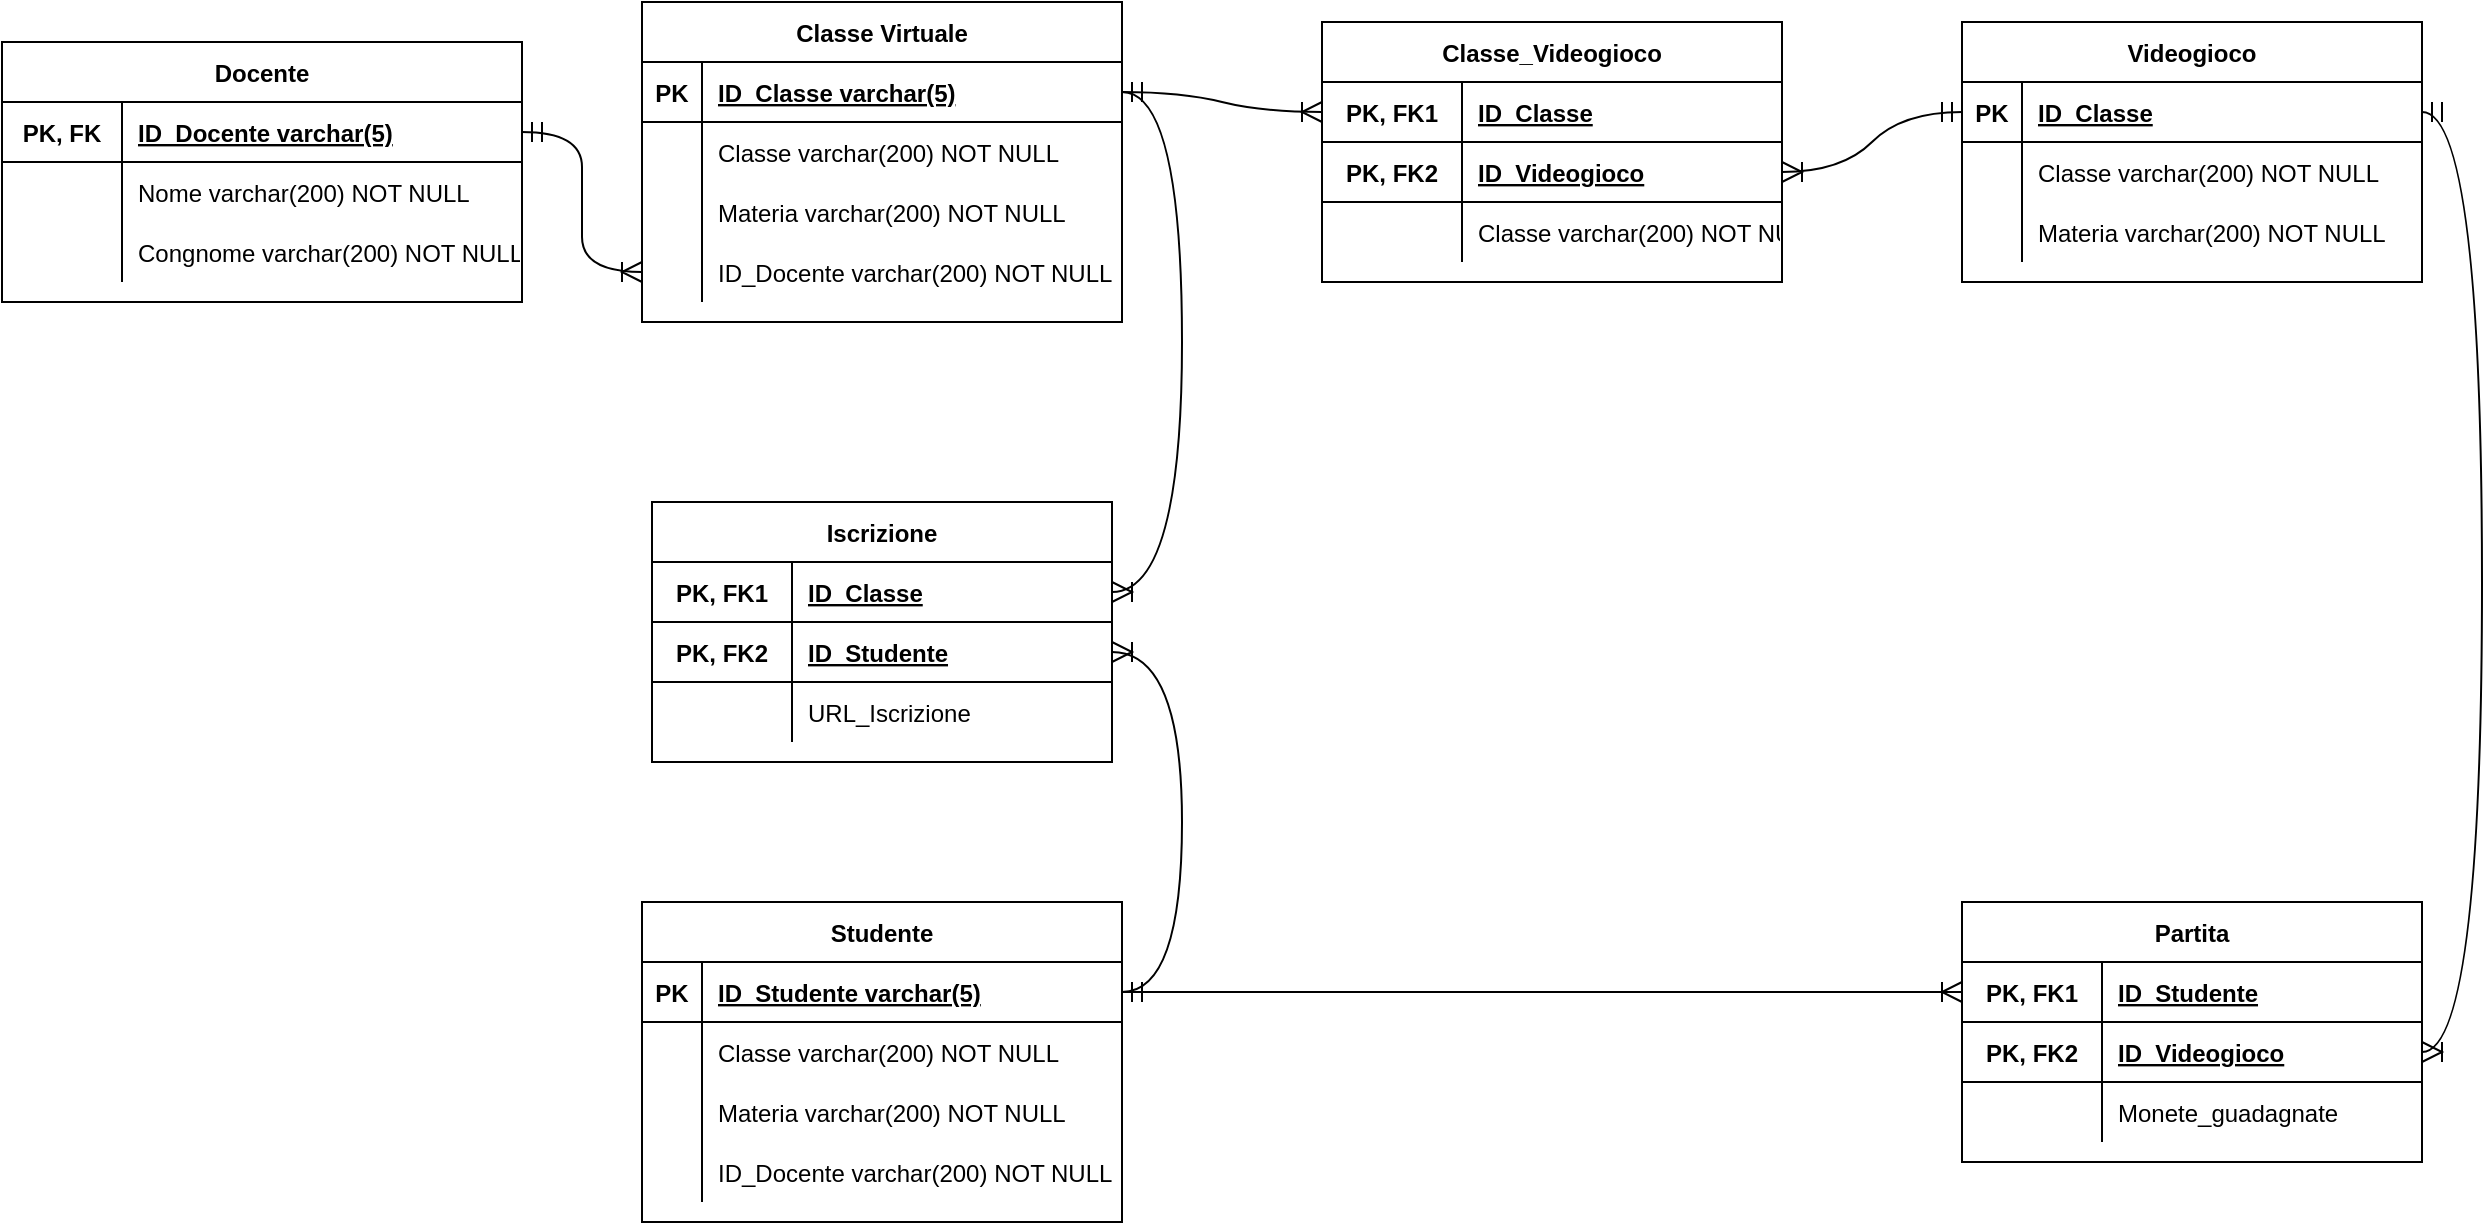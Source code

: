 <mxfile version="24.7.17">
  <diagram id="R2lEEEUBdFMjLlhIrx00" name="Page-1">
    <mxGraphModel dx="1151" dy="1349" grid="1" gridSize="10" guides="1" tooltips="1" connect="1" arrows="1" fold="1" page="1" pageScale="1" pageWidth="850" pageHeight="1100" math="0" shadow="0" extFonts="Permanent Marker^https://fonts.googleapis.com/css?family=Permanent+Marker">
      <root>
        <mxCell id="0" />
        <mxCell id="1" parent="0" />
        <mxCell id="C-vyLk0tnHw3VtMMgP7b-23" value="Docente" style="shape=table;startSize=30;container=1;collapsible=1;childLayout=tableLayout;fixedRows=1;rowLines=0;fontStyle=1;align=center;resizeLast=1;" parent="1" vertex="1">
          <mxGeometry x="110" y="120" width="260" height="130" as="geometry" />
        </mxCell>
        <mxCell id="C-vyLk0tnHw3VtMMgP7b-24" value="" style="shape=partialRectangle;collapsible=0;dropTarget=0;pointerEvents=0;fillColor=none;points=[[0,0.5],[1,0.5]];portConstraint=eastwest;top=0;left=0;right=0;bottom=1;" parent="C-vyLk0tnHw3VtMMgP7b-23" vertex="1">
          <mxGeometry y="30" width="260" height="30" as="geometry" />
        </mxCell>
        <mxCell id="C-vyLk0tnHw3VtMMgP7b-25" value="PK, FK" style="shape=partialRectangle;overflow=hidden;connectable=0;fillColor=none;top=0;left=0;bottom=0;right=0;fontStyle=1;" parent="C-vyLk0tnHw3VtMMgP7b-24" vertex="1">
          <mxGeometry width="60" height="30" as="geometry">
            <mxRectangle width="60" height="30" as="alternateBounds" />
          </mxGeometry>
        </mxCell>
        <mxCell id="C-vyLk0tnHw3VtMMgP7b-26" value="ID_Docente varchar(5)" style="shape=partialRectangle;overflow=hidden;connectable=0;fillColor=none;top=0;left=0;bottom=0;right=0;align=left;spacingLeft=6;fontStyle=5;" parent="C-vyLk0tnHw3VtMMgP7b-24" vertex="1">
          <mxGeometry x="60" width="200" height="30" as="geometry">
            <mxRectangle width="200" height="30" as="alternateBounds" />
          </mxGeometry>
        </mxCell>
        <mxCell id="C-vyLk0tnHw3VtMMgP7b-27" value="" style="shape=partialRectangle;collapsible=0;dropTarget=0;pointerEvents=0;fillColor=none;points=[[0,0.5],[1,0.5]];portConstraint=eastwest;top=0;left=0;right=0;bottom=0;" parent="C-vyLk0tnHw3VtMMgP7b-23" vertex="1">
          <mxGeometry y="60" width="260" height="30" as="geometry" />
        </mxCell>
        <mxCell id="C-vyLk0tnHw3VtMMgP7b-28" value="" style="shape=partialRectangle;overflow=hidden;connectable=0;fillColor=none;top=0;left=0;bottom=0;right=0;" parent="C-vyLk0tnHw3VtMMgP7b-27" vertex="1">
          <mxGeometry width="60" height="30" as="geometry">
            <mxRectangle width="60" height="30" as="alternateBounds" />
          </mxGeometry>
        </mxCell>
        <mxCell id="C-vyLk0tnHw3VtMMgP7b-29" value="Nome varchar(200) NOT NULL" style="shape=partialRectangle;overflow=hidden;connectable=0;fillColor=none;top=0;left=0;bottom=0;right=0;align=left;spacingLeft=6;" parent="C-vyLk0tnHw3VtMMgP7b-27" vertex="1">
          <mxGeometry x="60" width="200" height="30" as="geometry">
            <mxRectangle width="200" height="30" as="alternateBounds" />
          </mxGeometry>
        </mxCell>
        <mxCell id="_SUH1hEgXWgi9U1hBM_J-2" value="" style="shape=partialRectangle;collapsible=0;dropTarget=0;pointerEvents=0;fillColor=none;points=[[0,0.5],[1,0.5]];portConstraint=eastwest;top=0;left=0;right=0;bottom=0;" parent="C-vyLk0tnHw3VtMMgP7b-23" vertex="1">
          <mxGeometry y="90" width="260" height="30" as="geometry" />
        </mxCell>
        <mxCell id="_SUH1hEgXWgi9U1hBM_J-3" value="" style="shape=partialRectangle;overflow=hidden;connectable=0;fillColor=none;top=0;left=0;bottom=0;right=0;" parent="_SUH1hEgXWgi9U1hBM_J-2" vertex="1">
          <mxGeometry width="60" height="30" as="geometry">
            <mxRectangle width="60" height="30" as="alternateBounds" />
          </mxGeometry>
        </mxCell>
        <mxCell id="_SUH1hEgXWgi9U1hBM_J-4" value="Congnome varchar(200) NOT NULL" style="shape=partialRectangle;overflow=hidden;connectable=0;fillColor=none;top=0;left=0;bottom=0;right=0;align=left;spacingLeft=6;" parent="_SUH1hEgXWgi9U1hBM_J-2" vertex="1">
          <mxGeometry x="60" width="200" height="30" as="geometry">
            <mxRectangle width="200" height="30" as="alternateBounds" />
          </mxGeometry>
        </mxCell>
        <mxCell id="_SUH1hEgXWgi9U1hBM_J-8" value="Classe Virtuale" style="shape=table;startSize=30;container=1;collapsible=1;childLayout=tableLayout;fixedRows=1;rowLines=0;fontStyle=1;align=center;resizeLast=1;" parent="1" vertex="1">
          <mxGeometry x="430" y="100" width="240" height="160" as="geometry" />
        </mxCell>
        <mxCell id="_SUH1hEgXWgi9U1hBM_J-9" value="" style="shape=partialRectangle;collapsible=0;dropTarget=0;pointerEvents=0;fillColor=none;points=[[0,0.5],[1,0.5]];portConstraint=eastwest;top=0;left=0;right=0;bottom=1;" parent="_SUH1hEgXWgi9U1hBM_J-8" vertex="1">
          <mxGeometry y="30" width="240" height="30" as="geometry" />
        </mxCell>
        <mxCell id="_SUH1hEgXWgi9U1hBM_J-10" value="PK" style="shape=partialRectangle;overflow=hidden;connectable=0;fillColor=none;top=0;left=0;bottom=0;right=0;fontStyle=1;" parent="_SUH1hEgXWgi9U1hBM_J-9" vertex="1">
          <mxGeometry width="30" height="30" as="geometry">
            <mxRectangle width="30" height="30" as="alternateBounds" />
          </mxGeometry>
        </mxCell>
        <mxCell id="_SUH1hEgXWgi9U1hBM_J-11" value="ID_Classe varchar(5)" style="shape=partialRectangle;overflow=hidden;connectable=0;fillColor=none;top=0;left=0;bottom=0;right=0;align=left;spacingLeft=6;fontStyle=5;" parent="_SUH1hEgXWgi9U1hBM_J-9" vertex="1">
          <mxGeometry x="30" width="210" height="30" as="geometry">
            <mxRectangle width="210" height="30" as="alternateBounds" />
          </mxGeometry>
        </mxCell>
        <mxCell id="_SUH1hEgXWgi9U1hBM_J-12" value="" style="shape=partialRectangle;collapsible=0;dropTarget=0;pointerEvents=0;fillColor=none;points=[[0,0.5],[1,0.5]];portConstraint=eastwest;top=0;left=0;right=0;bottom=0;" parent="_SUH1hEgXWgi9U1hBM_J-8" vertex="1">
          <mxGeometry y="60" width="240" height="30" as="geometry" />
        </mxCell>
        <mxCell id="_SUH1hEgXWgi9U1hBM_J-13" value="" style="shape=partialRectangle;overflow=hidden;connectable=0;fillColor=none;top=0;left=0;bottom=0;right=0;" parent="_SUH1hEgXWgi9U1hBM_J-12" vertex="1">
          <mxGeometry width="30" height="30" as="geometry">
            <mxRectangle width="30" height="30" as="alternateBounds" />
          </mxGeometry>
        </mxCell>
        <mxCell id="_SUH1hEgXWgi9U1hBM_J-14" value="Classe varchar(200) NOT NULL" style="shape=partialRectangle;overflow=hidden;connectable=0;fillColor=none;top=0;left=0;bottom=0;right=0;align=left;spacingLeft=6;" parent="_SUH1hEgXWgi9U1hBM_J-12" vertex="1">
          <mxGeometry x="30" width="210" height="30" as="geometry">
            <mxRectangle width="210" height="30" as="alternateBounds" />
          </mxGeometry>
        </mxCell>
        <mxCell id="_SUH1hEgXWgi9U1hBM_J-15" value="" style="shape=partialRectangle;collapsible=0;dropTarget=0;pointerEvents=0;fillColor=none;points=[[0,0.5],[1,0.5]];portConstraint=eastwest;top=0;left=0;right=0;bottom=0;" parent="_SUH1hEgXWgi9U1hBM_J-8" vertex="1">
          <mxGeometry y="90" width="240" height="30" as="geometry" />
        </mxCell>
        <mxCell id="_SUH1hEgXWgi9U1hBM_J-16" value="" style="shape=partialRectangle;overflow=hidden;connectable=0;fillColor=none;top=0;left=0;bottom=0;right=0;" parent="_SUH1hEgXWgi9U1hBM_J-15" vertex="1">
          <mxGeometry width="30" height="30" as="geometry">
            <mxRectangle width="30" height="30" as="alternateBounds" />
          </mxGeometry>
        </mxCell>
        <mxCell id="_SUH1hEgXWgi9U1hBM_J-17" value="Materia varchar(200) NOT NULL" style="shape=partialRectangle;overflow=hidden;connectable=0;fillColor=none;top=0;left=0;bottom=0;right=0;align=left;spacingLeft=6;" parent="_SUH1hEgXWgi9U1hBM_J-15" vertex="1">
          <mxGeometry x="30" width="210" height="30" as="geometry">
            <mxRectangle width="210" height="30" as="alternateBounds" />
          </mxGeometry>
        </mxCell>
        <mxCell id="ghyRE52fyEiXk1OtpLhj-1" value="" style="shape=partialRectangle;collapsible=0;dropTarget=0;pointerEvents=0;fillColor=none;points=[[0,0.5],[1,0.5]];portConstraint=eastwest;top=0;left=0;right=0;bottom=0;" vertex="1" parent="_SUH1hEgXWgi9U1hBM_J-8">
          <mxGeometry y="120" width="240" height="30" as="geometry" />
        </mxCell>
        <mxCell id="ghyRE52fyEiXk1OtpLhj-2" value="" style="shape=partialRectangle;overflow=hidden;connectable=0;fillColor=none;top=0;left=0;bottom=0;right=0;" vertex="1" parent="ghyRE52fyEiXk1OtpLhj-1">
          <mxGeometry width="30" height="30" as="geometry">
            <mxRectangle width="30" height="30" as="alternateBounds" />
          </mxGeometry>
        </mxCell>
        <mxCell id="ghyRE52fyEiXk1OtpLhj-3" value="ID_Docente varchar(200) NOT NULL" style="shape=partialRectangle;overflow=hidden;connectable=0;fillColor=none;top=0;left=0;bottom=0;right=0;align=left;spacingLeft=6;" vertex="1" parent="ghyRE52fyEiXk1OtpLhj-1">
          <mxGeometry x="30" width="210" height="30" as="geometry">
            <mxRectangle width="210" height="30" as="alternateBounds" />
          </mxGeometry>
        </mxCell>
        <mxCell id="_SUH1hEgXWgi9U1hBM_J-18" value="" style="edgeStyle=entityRelationEdgeStyle;fontSize=12;html=1;endArrow=ERoneToMany;startArrow=ERmandOne;rounded=0;startSize=8;endSize=8;curved=1;" parent="1" source="C-vyLk0tnHw3VtMMgP7b-24" edge="1" target="ghyRE52fyEiXk1OtpLhj-1">
          <mxGeometry width="100" height="100" relative="1" as="geometry">
            <mxPoint x="310" y="450" as="sourcePoint" />
            <mxPoint x="430" y="290" as="targetPoint" />
            <Array as="points">
              <mxPoint x="340" y="120" />
              <mxPoint x="420" y="230" />
            </Array>
          </mxGeometry>
        </mxCell>
        <mxCell id="_SUH1hEgXWgi9U1hBM_J-19" value="Videogioco" style="shape=table;startSize=30;container=1;collapsible=1;childLayout=tableLayout;fixedRows=1;rowLines=0;fontStyle=1;align=center;resizeLast=1;" parent="1" vertex="1">
          <mxGeometry x="1090" y="110" width="230" height="130" as="geometry" />
        </mxCell>
        <mxCell id="_SUH1hEgXWgi9U1hBM_J-20" value="" style="shape=partialRectangle;collapsible=0;dropTarget=0;pointerEvents=0;fillColor=none;points=[[0,0.5],[1,0.5]];portConstraint=eastwest;top=0;left=0;right=0;bottom=1;" parent="_SUH1hEgXWgi9U1hBM_J-19" vertex="1">
          <mxGeometry y="30" width="230" height="30" as="geometry" />
        </mxCell>
        <mxCell id="_SUH1hEgXWgi9U1hBM_J-21" value="PK" style="shape=partialRectangle;overflow=hidden;connectable=0;fillColor=none;top=0;left=0;bottom=0;right=0;fontStyle=1;" parent="_SUH1hEgXWgi9U1hBM_J-20" vertex="1">
          <mxGeometry width="30" height="30" as="geometry">
            <mxRectangle width="30" height="30" as="alternateBounds" />
          </mxGeometry>
        </mxCell>
        <mxCell id="_SUH1hEgXWgi9U1hBM_J-22" value="ID_Classe" style="shape=partialRectangle;overflow=hidden;connectable=0;fillColor=none;top=0;left=0;bottom=0;right=0;align=left;spacingLeft=6;fontStyle=5;" parent="_SUH1hEgXWgi9U1hBM_J-20" vertex="1">
          <mxGeometry x="30" width="200" height="30" as="geometry">
            <mxRectangle width="200" height="30" as="alternateBounds" />
          </mxGeometry>
        </mxCell>
        <mxCell id="_SUH1hEgXWgi9U1hBM_J-23" value="" style="shape=partialRectangle;collapsible=0;dropTarget=0;pointerEvents=0;fillColor=none;points=[[0,0.5],[1,0.5]];portConstraint=eastwest;top=0;left=0;right=0;bottom=0;" parent="_SUH1hEgXWgi9U1hBM_J-19" vertex="1">
          <mxGeometry y="60" width="230" height="30" as="geometry" />
        </mxCell>
        <mxCell id="_SUH1hEgXWgi9U1hBM_J-24" value="" style="shape=partialRectangle;overflow=hidden;connectable=0;fillColor=none;top=0;left=0;bottom=0;right=0;" parent="_SUH1hEgXWgi9U1hBM_J-23" vertex="1">
          <mxGeometry width="30" height="30" as="geometry">
            <mxRectangle width="30" height="30" as="alternateBounds" />
          </mxGeometry>
        </mxCell>
        <mxCell id="_SUH1hEgXWgi9U1hBM_J-25" value="Classe varchar(200) NOT NULL" style="shape=partialRectangle;overflow=hidden;connectable=0;fillColor=none;top=0;left=0;bottom=0;right=0;align=left;spacingLeft=6;" parent="_SUH1hEgXWgi9U1hBM_J-23" vertex="1">
          <mxGeometry x="30" width="200" height="30" as="geometry">
            <mxRectangle width="200" height="30" as="alternateBounds" />
          </mxGeometry>
        </mxCell>
        <mxCell id="_SUH1hEgXWgi9U1hBM_J-26" value="" style="shape=partialRectangle;collapsible=0;dropTarget=0;pointerEvents=0;fillColor=none;points=[[0,0.5],[1,0.5]];portConstraint=eastwest;top=0;left=0;right=0;bottom=0;" parent="_SUH1hEgXWgi9U1hBM_J-19" vertex="1">
          <mxGeometry y="90" width="230" height="30" as="geometry" />
        </mxCell>
        <mxCell id="_SUH1hEgXWgi9U1hBM_J-27" value="" style="shape=partialRectangle;overflow=hidden;connectable=0;fillColor=none;top=0;left=0;bottom=0;right=0;" parent="_SUH1hEgXWgi9U1hBM_J-26" vertex="1">
          <mxGeometry width="30" height="30" as="geometry">
            <mxRectangle width="30" height="30" as="alternateBounds" />
          </mxGeometry>
        </mxCell>
        <mxCell id="_SUH1hEgXWgi9U1hBM_J-28" value="Materia varchar(200) NOT NULL" style="shape=partialRectangle;overflow=hidden;connectable=0;fillColor=none;top=0;left=0;bottom=0;right=0;align=left;spacingLeft=6;" parent="_SUH1hEgXWgi9U1hBM_J-26" vertex="1">
          <mxGeometry x="30" width="200" height="30" as="geometry">
            <mxRectangle width="200" height="30" as="alternateBounds" />
          </mxGeometry>
        </mxCell>
        <mxCell id="ghyRE52fyEiXk1OtpLhj-7" value="Classe_Videogioco" style="shape=table;startSize=30;container=1;collapsible=1;childLayout=tableLayout;fixedRows=1;rowLines=0;fontStyle=1;align=center;resizeLast=1;" vertex="1" parent="1">
          <mxGeometry x="770" y="110" width="230" height="130" as="geometry" />
        </mxCell>
        <mxCell id="ghyRE52fyEiXk1OtpLhj-8" value="" style="shape=partialRectangle;collapsible=0;dropTarget=0;pointerEvents=0;fillColor=none;points=[[0,0.5],[1,0.5]];portConstraint=eastwest;top=0;left=0;right=0;bottom=1;" vertex="1" parent="ghyRE52fyEiXk1OtpLhj-7">
          <mxGeometry y="30" width="230" height="30" as="geometry" />
        </mxCell>
        <mxCell id="ghyRE52fyEiXk1OtpLhj-9" value="PK, FK1" style="shape=partialRectangle;overflow=hidden;connectable=0;fillColor=none;top=0;left=0;bottom=0;right=0;fontStyle=1;" vertex="1" parent="ghyRE52fyEiXk1OtpLhj-8">
          <mxGeometry width="70" height="30" as="geometry">
            <mxRectangle width="70" height="30" as="alternateBounds" />
          </mxGeometry>
        </mxCell>
        <mxCell id="ghyRE52fyEiXk1OtpLhj-10" value="ID_Classe" style="shape=partialRectangle;overflow=hidden;connectable=0;fillColor=none;top=0;left=0;bottom=0;right=0;align=left;spacingLeft=6;fontStyle=5;" vertex="1" parent="ghyRE52fyEiXk1OtpLhj-8">
          <mxGeometry x="70" width="160" height="30" as="geometry">
            <mxRectangle width="160" height="30" as="alternateBounds" />
          </mxGeometry>
        </mxCell>
        <mxCell id="ghyRE52fyEiXk1OtpLhj-17" value="" style="shape=partialRectangle;collapsible=0;dropTarget=0;pointerEvents=0;fillColor=none;points=[[0,0.5],[1,0.5]];portConstraint=eastwest;top=0;left=0;right=0;bottom=1;" vertex="1" parent="ghyRE52fyEiXk1OtpLhj-7">
          <mxGeometry y="60" width="230" height="30" as="geometry" />
        </mxCell>
        <mxCell id="ghyRE52fyEiXk1OtpLhj-18" value="PK, FK2" style="shape=partialRectangle;overflow=hidden;connectable=0;fillColor=none;top=0;left=0;bottom=0;right=0;fontStyle=1;" vertex="1" parent="ghyRE52fyEiXk1OtpLhj-17">
          <mxGeometry width="70" height="30" as="geometry">
            <mxRectangle width="70" height="30" as="alternateBounds" />
          </mxGeometry>
        </mxCell>
        <mxCell id="ghyRE52fyEiXk1OtpLhj-19" value="ID_Videogioco" style="shape=partialRectangle;overflow=hidden;connectable=0;fillColor=none;top=0;left=0;bottom=0;right=0;align=left;spacingLeft=6;fontStyle=5;" vertex="1" parent="ghyRE52fyEiXk1OtpLhj-17">
          <mxGeometry x="70" width="160" height="30" as="geometry">
            <mxRectangle width="160" height="30" as="alternateBounds" />
          </mxGeometry>
        </mxCell>
        <mxCell id="ghyRE52fyEiXk1OtpLhj-11" value="" style="shape=partialRectangle;collapsible=0;dropTarget=0;pointerEvents=0;fillColor=none;points=[[0,0.5],[1,0.5]];portConstraint=eastwest;top=0;left=0;right=0;bottom=0;" vertex="1" parent="ghyRE52fyEiXk1OtpLhj-7">
          <mxGeometry y="90" width="230" height="30" as="geometry" />
        </mxCell>
        <mxCell id="ghyRE52fyEiXk1OtpLhj-12" value="" style="shape=partialRectangle;overflow=hidden;connectable=0;fillColor=none;top=0;left=0;bottom=0;right=0;" vertex="1" parent="ghyRE52fyEiXk1OtpLhj-11">
          <mxGeometry width="70" height="30" as="geometry">
            <mxRectangle width="70" height="30" as="alternateBounds" />
          </mxGeometry>
        </mxCell>
        <mxCell id="ghyRE52fyEiXk1OtpLhj-13" value="Classe varchar(200) NOT NULL" style="shape=partialRectangle;overflow=hidden;connectable=0;fillColor=none;top=0;left=0;bottom=0;right=0;align=left;spacingLeft=6;" vertex="1" parent="ghyRE52fyEiXk1OtpLhj-11">
          <mxGeometry x="70" width="160" height="30" as="geometry">
            <mxRectangle width="160" height="30" as="alternateBounds" />
          </mxGeometry>
        </mxCell>
        <mxCell id="ghyRE52fyEiXk1OtpLhj-20" value="" style="edgeStyle=entityRelationEdgeStyle;fontSize=12;html=1;endArrow=ERoneToMany;startArrow=ERmandOne;rounded=0;startSize=8;endSize=8;curved=1;" edge="1" parent="1" source="_SUH1hEgXWgi9U1hBM_J-9" target="ghyRE52fyEiXk1OtpLhj-8">
          <mxGeometry width="100" height="100" relative="1" as="geometry">
            <mxPoint x="670" y="245" as="sourcePoint" />
            <mxPoint x="381.421" y="45" as="targetPoint" />
          </mxGeometry>
        </mxCell>
        <mxCell id="ghyRE52fyEiXk1OtpLhj-21" value="" style="edgeStyle=entityRelationEdgeStyle;fontSize=12;html=1;endArrow=ERoneToMany;startArrow=ERmandOne;rounded=0;startSize=8;endSize=8;curved=1;" edge="1" parent="1" source="_SUH1hEgXWgi9U1hBM_J-20" target="ghyRE52fyEiXk1OtpLhj-17">
          <mxGeometry width="100" height="100" relative="1" as="geometry">
            <mxPoint x="138.579" y="135" as="sourcePoint" />
            <mxPoint x="588.579" y="155" as="targetPoint" />
          </mxGeometry>
        </mxCell>
        <mxCell id="ghyRE52fyEiXk1OtpLhj-35" value="Iscrizione" style="shape=table;startSize=30;container=1;collapsible=1;childLayout=tableLayout;fixedRows=1;rowLines=0;fontStyle=1;align=center;resizeLast=1;" vertex="1" parent="1">
          <mxGeometry x="435" y="350" width="230" height="130" as="geometry" />
        </mxCell>
        <mxCell id="ghyRE52fyEiXk1OtpLhj-36" value="" style="shape=partialRectangle;collapsible=0;dropTarget=0;pointerEvents=0;fillColor=none;points=[[0,0.5],[1,0.5]];portConstraint=eastwest;top=0;left=0;right=0;bottom=1;" vertex="1" parent="ghyRE52fyEiXk1OtpLhj-35">
          <mxGeometry y="30" width="230" height="30" as="geometry" />
        </mxCell>
        <mxCell id="ghyRE52fyEiXk1OtpLhj-37" value="PK, FK1" style="shape=partialRectangle;overflow=hidden;connectable=0;fillColor=none;top=0;left=0;bottom=0;right=0;fontStyle=1;" vertex="1" parent="ghyRE52fyEiXk1OtpLhj-36">
          <mxGeometry width="70" height="30" as="geometry">
            <mxRectangle width="70" height="30" as="alternateBounds" />
          </mxGeometry>
        </mxCell>
        <mxCell id="ghyRE52fyEiXk1OtpLhj-38" value="ID_Classe" style="shape=partialRectangle;overflow=hidden;connectable=0;fillColor=none;top=0;left=0;bottom=0;right=0;align=left;spacingLeft=6;fontStyle=5;" vertex="1" parent="ghyRE52fyEiXk1OtpLhj-36">
          <mxGeometry x="70" width="160" height="30" as="geometry">
            <mxRectangle width="160" height="30" as="alternateBounds" />
          </mxGeometry>
        </mxCell>
        <mxCell id="ghyRE52fyEiXk1OtpLhj-39" value="" style="shape=partialRectangle;collapsible=0;dropTarget=0;pointerEvents=0;fillColor=none;points=[[0,0.5],[1,0.5]];portConstraint=eastwest;top=0;left=0;right=0;bottom=1;" vertex="1" parent="ghyRE52fyEiXk1OtpLhj-35">
          <mxGeometry y="60" width="230" height="30" as="geometry" />
        </mxCell>
        <mxCell id="ghyRE52fyEiXk1OtpLhj-40" value="PK, FK2" style="shape=partialRectangle;overflow=hidden;connectable=0;fillColor=none;top=0;left=0;bottom=0;right=0;fontStyle=1;" vertex="1" parent="ghyRE52fyEiXk1OtpLhj-39">
          <mxGeometry width="70" height="30" as="geometry">
            <mxRectangle width="70" height="30" as="alternateBounds" />
          </mxGeometry>
        </mxCell>
        <mxCell id="ghyRE52fyEiXk1OtpLhj-41" value="ID_Studente" style="shape=partialRectangle;overflow=hidden;connectable=0;fillColor=none;top=0;left=0;bottom=0;right=0;align=left;spacingLeft=6;fontStyle=5;" vertex="1" parent="ghyRE52fyEiXk1OtpLhj-39">
          <mxGeometry x="70" width="160" height="30" as="geometry">
            <mxRectangle width="160" height="30" as="alternateBounds" />
          </mxGeometry>
        </mxCell>
        <mxCell id="ghyRE52fyEiXk1OtpLhj-42" value="" style="shape=partialRectangle;collapsible=0;dropTarget=0;pointerEvents=0;fillColor=none;points=[[0,0.5],[1,0.5]];portConstraint=eastwest;top=0;left=0;right=0;bottom=0;" vertex="1" parent="ghyRE52fyEiXk1OtpLhj-35">
          <mxGeometry y="90" width="230" height="30" as="geometry" />
        </mxCell>
        <mxCell id="ghyRE52fyEiXk1OtpLhj-43" value="" style="shape=partialRectangle;overflow=hidden;connectable=0;fillColor=none;top=0;left=0;bottom=0;right=0;" vertex="1" parent="ghyRE52fyEiXk1OtpLhj-42">
          <mxGeometry width="70" height="30" as="geometry">
            <mxRectangle width="70" height="30" as="alternateBounds" />
          </mxGeometry>
        </mxCell>
        <mxCell id="ghyRE52fyEiXk1OtpLhj-44" value="URL_Iscrizione" style="shape=partialRectangle;overflow=hidden;connectable=0;fillColor=none;top=0;left=0;bottom=0;right=0;align=left;spacingLeft=6;" vertex="1" parent="ghyRE52fyEiXk1OtpLhj-42">
          <mxGeometry x="70" width="160" height="30" as="geometry">
            <mxRectangle width="160" height="30" as="alternateBounds" />
          </mxGeometry>
        </mxCell>
        <mxCell id="ghyRE52fyEiXk1OtpLhj-45" value="Studente" style="shape=table;startSize=30;container=1;collapsible=1;childLayout=tableLayout;fixedRows=1;rowLines=0;fontStyle=1;align=center;resizeLast=1;" vertex="1" parent="1">
          <mxGeometry x="430" y="550" width="240" height="160" as="geometry" />
        </mxCell>
        <mxCell id="ghyRE52fyEiXk1OtpLhj-46" value="" style="shape=partialRectangle;collapsible=0;dropTarget=0;pointerEvents=0;fillColor=none;points=[[0,0.5],[1,0.5]];portConstraint=eastwest;top=0;left=0;right=0;bottom=1;" vertex="1" parent="ghyRE52fyEiXk1OtpLhj-45">
          <mxGeometry y="30" width="240" height="30" as="geometry" />
        </mxCell>
        <mxCell id="ghyRE52fyEiXk1OtpLhj-47" value="PK" style="shape=partialRectangle;overflow=hidden;connectable=0;fillColor=none;top=0;left=0;bottom=0;right=0;fontStyle=1;" vertex="1" parent="ghyRE52fyEiXk1OtpLhj-46">
          <mxGeometry width="30" height="30" as="geometry">
            <mxRectangle width="30" height="30" as="alternateBounds" />
          </mxGeometry>
        </mxCell>
        <mxCell id="ghyRE52fyEiXk1OtpLhj-48" value="ID_Studente varchar(5)" style="shape=partialRectangle;overflow=hidden;connectable=0;fillColor=none;top=0;left=0;bottom=0;right=0;align=left;spacingLeft=6;fontStyle=5;" vertex="1" parent="ghyRE52fyEiXk1OtpLhj-46">
          <mxGeometry x="30" width="210" height="30" as="geometry">
            <mxRectangle width="210" height="30" as="alternateBounds" />
          </mxGeometry>
        </mxCell>
        <mxCell id="ghyRE52fyEiXk1OtpLhj-49" value="" style="shape=partialRectangle;collapsible=0;dropTarget=0;pointerEvents=0;fillColor=none;points=[[0,0.5],[1,0.5]];portConstraint=eastwest;top=0;left=0;right=0;bottom=0;" vertex="1" parent="ghyRE52fyEiXk1OtpLhj-45">
          <mxGeometry y="60" width="240" height="30" as="geometry" />
        </mxCell>
        <mxCell id="ghyRE52fyEiXk1OtpLhj-50" value="" style="shape=partialRectangle;overflow=hidden;connectable=0;fillColor=none;top=0;left=0;bottom=0;right=0;" vertex="1" parent="ghyRE52fyEiXk1OtpLhj-49">
          <mxGeometry width="30" height="30" as="geometry">
            <mxRectangle width="30" height="30" as="alternateBounds" />
          </mxGeometry>
        </mxCell>
        <mxCell id="ghyRE52fyEiXk1OtpLhj-51" value="Classe varchar(200) NOT NULL" style="shape=partialRectangle;overflow=hidden;connectable=0;fillColor=none;top=0;left=0;bottom=0;right=0;align=left;spacingLeft=6;" vertex="1" parent="ghyRE52fyEiXk1OtpLhj-49">
          <mxGeometry x="30" width="210" height="30" as="geometry">
            <mxRectangle width="210" height="30" as="alternateBounds" />
          </mxGeometry>
        </mxCell>
        <mxCell id="ghyRE52fyEiXk1OtpLhj-52" value="" style="shape=partialRectangle;collapsible=0;dropTarget=0;pointerEvents=0;fillColor=none;points=[[0,0.5],[1,0.5]];portConstraint=eastwest;top=0;left=0;right=0;bottom=0;" vertex="1" parent="ghyRE52fyEiXk1OtpLhj-45">
          <mxGeometry y="90" width="240" height="30" as="geometry" />
        </mxCell>
        <mxCell id="ghyRE52fyEiXk1OtpLhj-53" value="" style="shape=partialRectangle;overflow=hidden;connectable=0;fillColor=none;top=0;left=0;bottom=0;right=0;" vertex="1" parent="ghyRE52fyEiXk1OtpLhj-52">
          <mxGeometry width="30" height="30" as="geometry">
            <mxRectangle width="30" height="30" as="alternateBounds" />
          </mxGeometry>
        </mxCell>
        <mxCell id="ghyRE52fyEiXk1OtpLhj-54" value="Materia varchar(200) NOT NULL" style="shape=partialRectangle;overflow=hidden;connectable=0;fillColor=none;top=0;left=0;bottom=0;right=0;align=left;spacingLeft=6;" vertex="1" parent="ghyRE52fyEiXk1OtpLhj-52">
          <mxGeometry x="30" width="210" height="30" as="geometry">
            <mxRectangle width="210" height="30" as="alternateBounds" />
          </mxGeometry>
        </mxCell>
        <mxCell id="ghyRE52fyEiXk1OtpLhj-55" value="" style="shape=partialRectangle;collapsible=0;dropTarget=0;pointerEvents=0;fillColor=none;points=[[0,0.5],[1,0.5]];portConstraint=eastwest;top=0;left=0;right=0;bottom=0;" vertex="1" parent="ghyRE52fyEiXk1OtpLhj-45">
          <mxGeometry y="120" width="240" height="30" as="geometry" />
        </mxCell>
        <mxCell id="ghyRE52fyEiXk1OtpLhj-56" value="" style="shape=partialRectangle;overflow=hidden;connectable=0;fillColor=none;top=0;left=0;bottom=0;right=0;" vertex="1" parent="ghyRE52fyEiXk1OtpLhj-55">
          <mxGeometry width="30" height="30" as="geometry">
            <mxRectangle width="30" height="30" as="alternateBounds" />
          </mxGeometry>
        </mxCell>
        <mxCell id="ghyRE52fyEiXk1OtpLhj-57" value="ID_Docente varchar(200) NOT NULL" style="shape=partialRectangle;overflow=hidden;connectable=0;fillColor=none;top=0;left=0;bottom=0;right=0;align=left;spacingLeft=6;" vertex="1" parent="ghyRE52fyEiXk1OtpLhj-55">
          <mxGeometry x="30" width="210" height="30" as="geometry">
            <mxRectangle width="210" height="30" as="alternateBounds" />
          </mxGeometry>
        </mxCell>
        <mxCell id="ghyRE52fyEiXk1OtpLhj-60" value="" style="edgeStyle=entityRelationEdgeStyle;fontSize=12;html=1;endArrow=ERoneToMany;startArrow=ERmandOne;rounded=0;startSize=8;endSize=8;curved=1;" edge="1" parent="1" source="ghyRE52fyEiXk1OtpLhj-46" target="ghyRE52fyEiXk1OtpLhj-39">
          <mxGeometry width="100" height="100" relative="1" as="geometry">
            <mxPoint x="288.579" y="695" as="sourcePoint" />
            <mxPoint x="-141.421" y="45" as="targetPoint" />
          </mxGeometry>
        </mxCell>
        <mxCell id="ghyRE52fyEiXk1OtpLhj-61" value="" style="edgeStyle=entityRelationEdgeStyle;fontSize=12;html=1;endArrow=ERoneToMany;startArrow=ERmandOne;rounded=0;startSize=8;endSize=8;curved=1;" edge="1" parent="1" source="_SUH1hEgXWgi9U1hBM_J-9" target="ghyRE52fyEiXk1OtpLhj-36">
          <mxGeometry width="100" height="100" relative="1" as="geometry">
            <mxPoint x="670" y="245" as="sourcePoint" />
            <mxPoint x="381.421" y="45" as="targetPoint" />
          </mxGeometry>
        </mxCell>
        <mxCell id="ghyRE52fyEiXk1OtpLhj-75" style="edgeStyle=none;curved=1;rounded=0;orthogonalLoop=1;jettySize=auto;html=1;exitX=0.5;exitY=0;exitDx=0;exitDy=0;fontSize=12;startSize=8;endSize=8;" edge="1" parent="1">
          <mxGeometry relative="1" as="geometry">
            <mxPoint x="1205" y="550" as="sourcePoint" />
            <mxPoint x="1205" y="550" as="targetPoint" />
          </mxGeometry>
        </mxCell>
        <mxCell id="ghyRE52fyEiXk1OtpLhj-76" value="" style="edgeStyle=entityRelationEdgeStyle;fontSize=12;html=1;endArrow=ERoneToMany;startArrow=ERmandOne;rounded=0;startSize=8;endSize=8;curved=1;" edge="1" parent="1" source="ghyRE52fyEiXk1OtpLhj-46" target="ghyRE52fyEiXk1OtpLhj-78">
          <mxGeometry width="100" height="100" relative="1" as="geometry">
            <mxPoint x="670" y="695" as="sourcePoint" />
            <mxPoint x="982.105" y="600" as="targetPoint" />
          </mxGeometry>
        </mxCell>
        <mxCell id="ghyRE52fyEiXk1OtpLhj-77" value="Partita" style="shape=table;startSize=30;container=1;collapsible=1;childLayout=tableLayout;fixedRows=1;rowLines=0;fontStyle=1;align=center;resizeLast=1;" vertex="1" parent="1">
          <mxGeometry x="1090" y="550" width="230" height="130" as="geometry" />
        </mxCell>
        <mxCell id="ghyRE52fyEiXk1OtpLhj-78" value="" style="shape=partialRectangle;collapsible=0;dropTarget=0;pointerEvents=0;fillColor=none;points=[[0,0.5],[1,0.5]];portConstraint=eastwest;top=0;left=0;right=0;bottom=1;" vertex="1" parent="ghyRE52fyEiXk1OtpLhj-77">
          <mxGeometry y="30" width="230" height="30" as="geometry" />
        </mxCell>
        <mxCell id="ghyRE52fyEiXk1OtpLhj-79" value="PK, FK1" style="shape=partialRectangle;overflow=hidden;connectable=0;fillColor=none;top=0;left=0;bottom=0;right=0;fontStyle=1;" vertex="1" parent="ghyRE52fyEiXk1OtpLhj-78">
          <mxGeometry width="70" height="30" as="geometry">
            <mxRectangle width="70" height="30" as="alternateBounds" />
          </mxGeometry>
        </mxCell>
        <mxCell id="ghyRE52fyEiXk1OtpLhj-80" value="ID_Studente" style="shape=partialRectangle;overflow=hidden;connectable=0;fillColor=none;top=0;left=0;bottom=0;right=0;align=left;spacingLeft=6;fontStyle=5;" vertex="1" parent="ghyRE52fyEiXk1OtpLhj-78">
          <mxGeometry x="70" width="160" height="30" as="geometry">
            <mxRectangle width="160" height="30" as="alternateBounds" />
          </mxGeometry>
        </mxCell>
        <mxCell id="ghyRE52fyEiXk1OtpLhj-81" value="" style="shape=partialRectangle;collapsible=0;dropTarget=0;pointerEvents=0;fillColor=none;points=[[0,0.5],[1,0.5]];portConstraint=eastwest;top=0;left=0;right=0;bottom=1;" vertex="1" parent="ghyRE52fyEiXk1OtpLhj-77">
          <mxGeometry y="60" width="230" height="30" as="geometry" />
        </mxCell>
        <mxCell id="ghyRE52fyEiXk1OtpLhj-82" value="PK, FK2" style="shape=partialRectangle;overflow=hidden;connectable=0;fillColor=none;top=0;left=0;bottom=0;right=0;fontStyle=1;" vertex="1" parent="ghyRE52fyEiXk1OtpLhj-81">
          <mxGeometry width="70" height="30" as="geometry">
            <mxRectangle width="70" height="30" as="alternateBounds" />
          </mxGeometry>
        </mxCell>
        <mxCell id="ghyRE52fyEiXk1OtpLhj-83" value="ID_Videogioco" style="shape=partialRectangle;overflow=hidden;connectable=0;fillColor=none;top=0;left=0;bottom=0;right=0;align=left;spacingLeft=6;fontStyle=5;" vertex="1" parent="ghyRE52fyEiXk1OtpLhj-81">
          <mxGeometry x="70" width="160" height="30" as="geometry">
            <mxRectangle width="160" height="30" as="alternateBounds" />
          </mxGeometry>
        </mxCell>
        <mxCell id="ghyRE52fyEiXk1OtpLhj-84" value="" style="shape=partialRectangle;collapsible=0;dropTarget=0;pointerEvents=0;fillColor=none;points=[[0,0.5],[1,0.5]];portConstraint=eastwest;top=0;left=0;right=0;bottom=0;" vertex="1" parent="ghyRE52fyEiXk1OtpLhj-77">
          <mxGeometry y="90" width="230" height="30" as="geometry" />
        </mxCell>
        <mxCell id="ghyRE52fyEiXk1OtpLhj-85" value="" style="shape=partialRectangle;overflow=hidden;connectable=0;fillColor=none;top=0;left=0;bottom=0;right=0;" vertex="1" parent="ghyRE52fyEiXk1OtpLhj-84">
          <mxGeometry width="70" height="30" as="geometry">
            <mxRectangle width="70" height="30" as="alternateBounds" />
          </mxGeometry>
        </mxCell>
        <mxCell id="ghyRE52fyEiXk1OtpLhj-86" value="Monete_guadagnate" style="shape=partialRectangle;overflow=hidden;connectable=0;fillColor=none;top=0;left=0;bottom=0;right=0;align=left;spacingLeft=6;" vertex="1" parent="ghyRE52fyEiXk1OtpLhj-84">
          <mxGeometry x="70" width="160" height="30" as="geometry">
            <mxRectangle width="160" height="30" as="alternateBounds" />
          </mxGeometry>
        </mxCell>
        <mxCell id="ghyRE52fyEiXk1OtpLhj-87" value="" style="edgeStyle=entityRelationEdgeStyle;fontSize=12;html=1;endArrow=ERoneToMany;startArrow=ERmandOne;rounded=0;startSize=8;endSize=8;curved=1;" edge="1" parent="1" source="_SUH1hEgXWgi9U1hBM_J-20" target="ghyRE52fyEiXk1OtpLhj-81">
          <mxGeometry width="100" height="100" relative="1" as="geometry">
            <mxPoint x="1320" y="255" as="sourcePoint" />
            <mxPoint x="790" y="430" as="targetPoint" />
          </mxGeometry>
        </mxCell>
      </root>
    </mxGraphModel>
  </diagram>
</mxfile>

